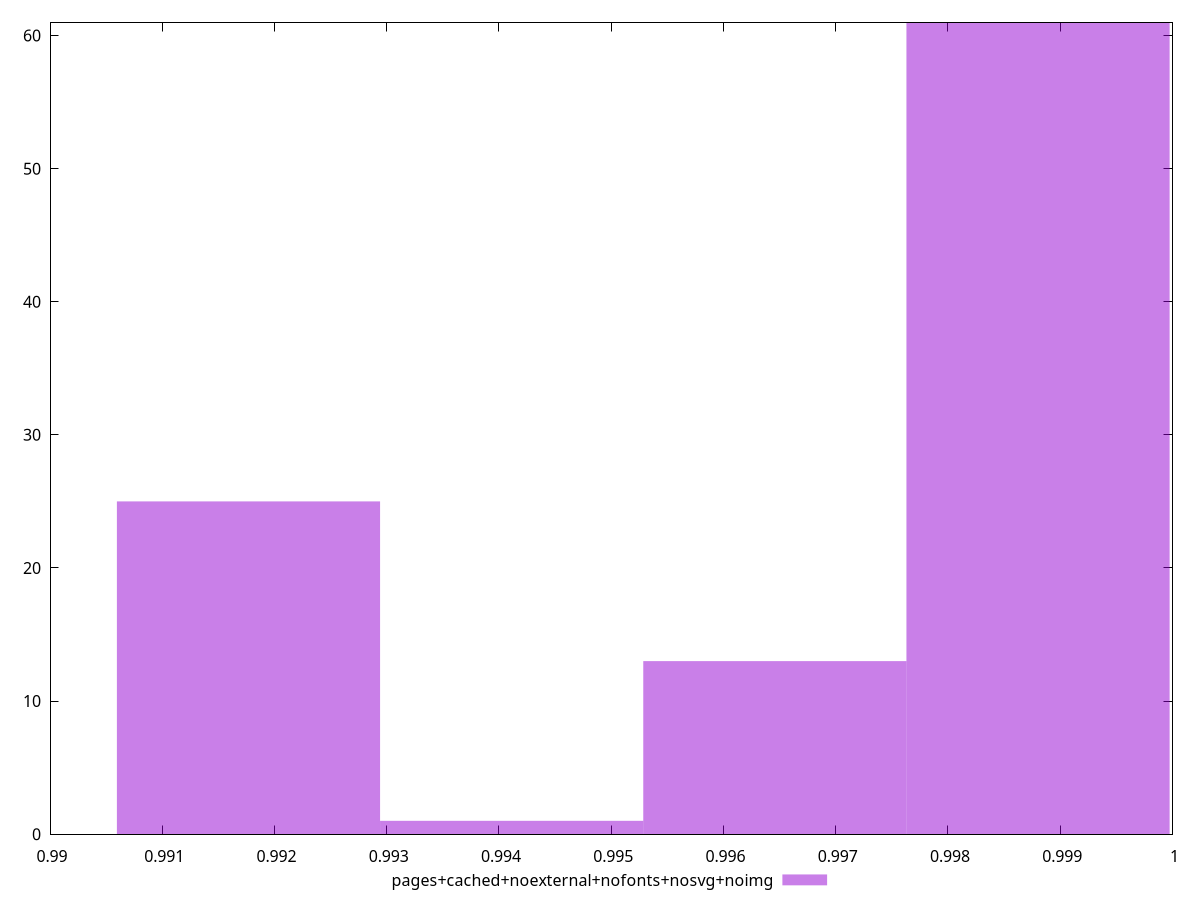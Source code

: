 $_pagesCachedNoexternalNofontsNosvgNoimg <<EOF
0.9988020780481206 61
0.9964574722311063 13
0.9917682605970776 25
0.9941128664140919 1
EOF
set key outside below
set terminal pngcairo
set output "report_00005_2020-11-02T22-26-11.212Z/first-cpu-idle/pages+cached+noexternal+nofonts+nosvg+noimg//hist.png"
set yrange [0:61]
set boxwidth 0.0023446058170143677
set style fill transparent solid 0.5 noborder
plot $_pagesCachedNoexternalNofontsNosvgNoimg title "pages+cached+noexternal+nofonts+nosvg+noimg" with boxes ,